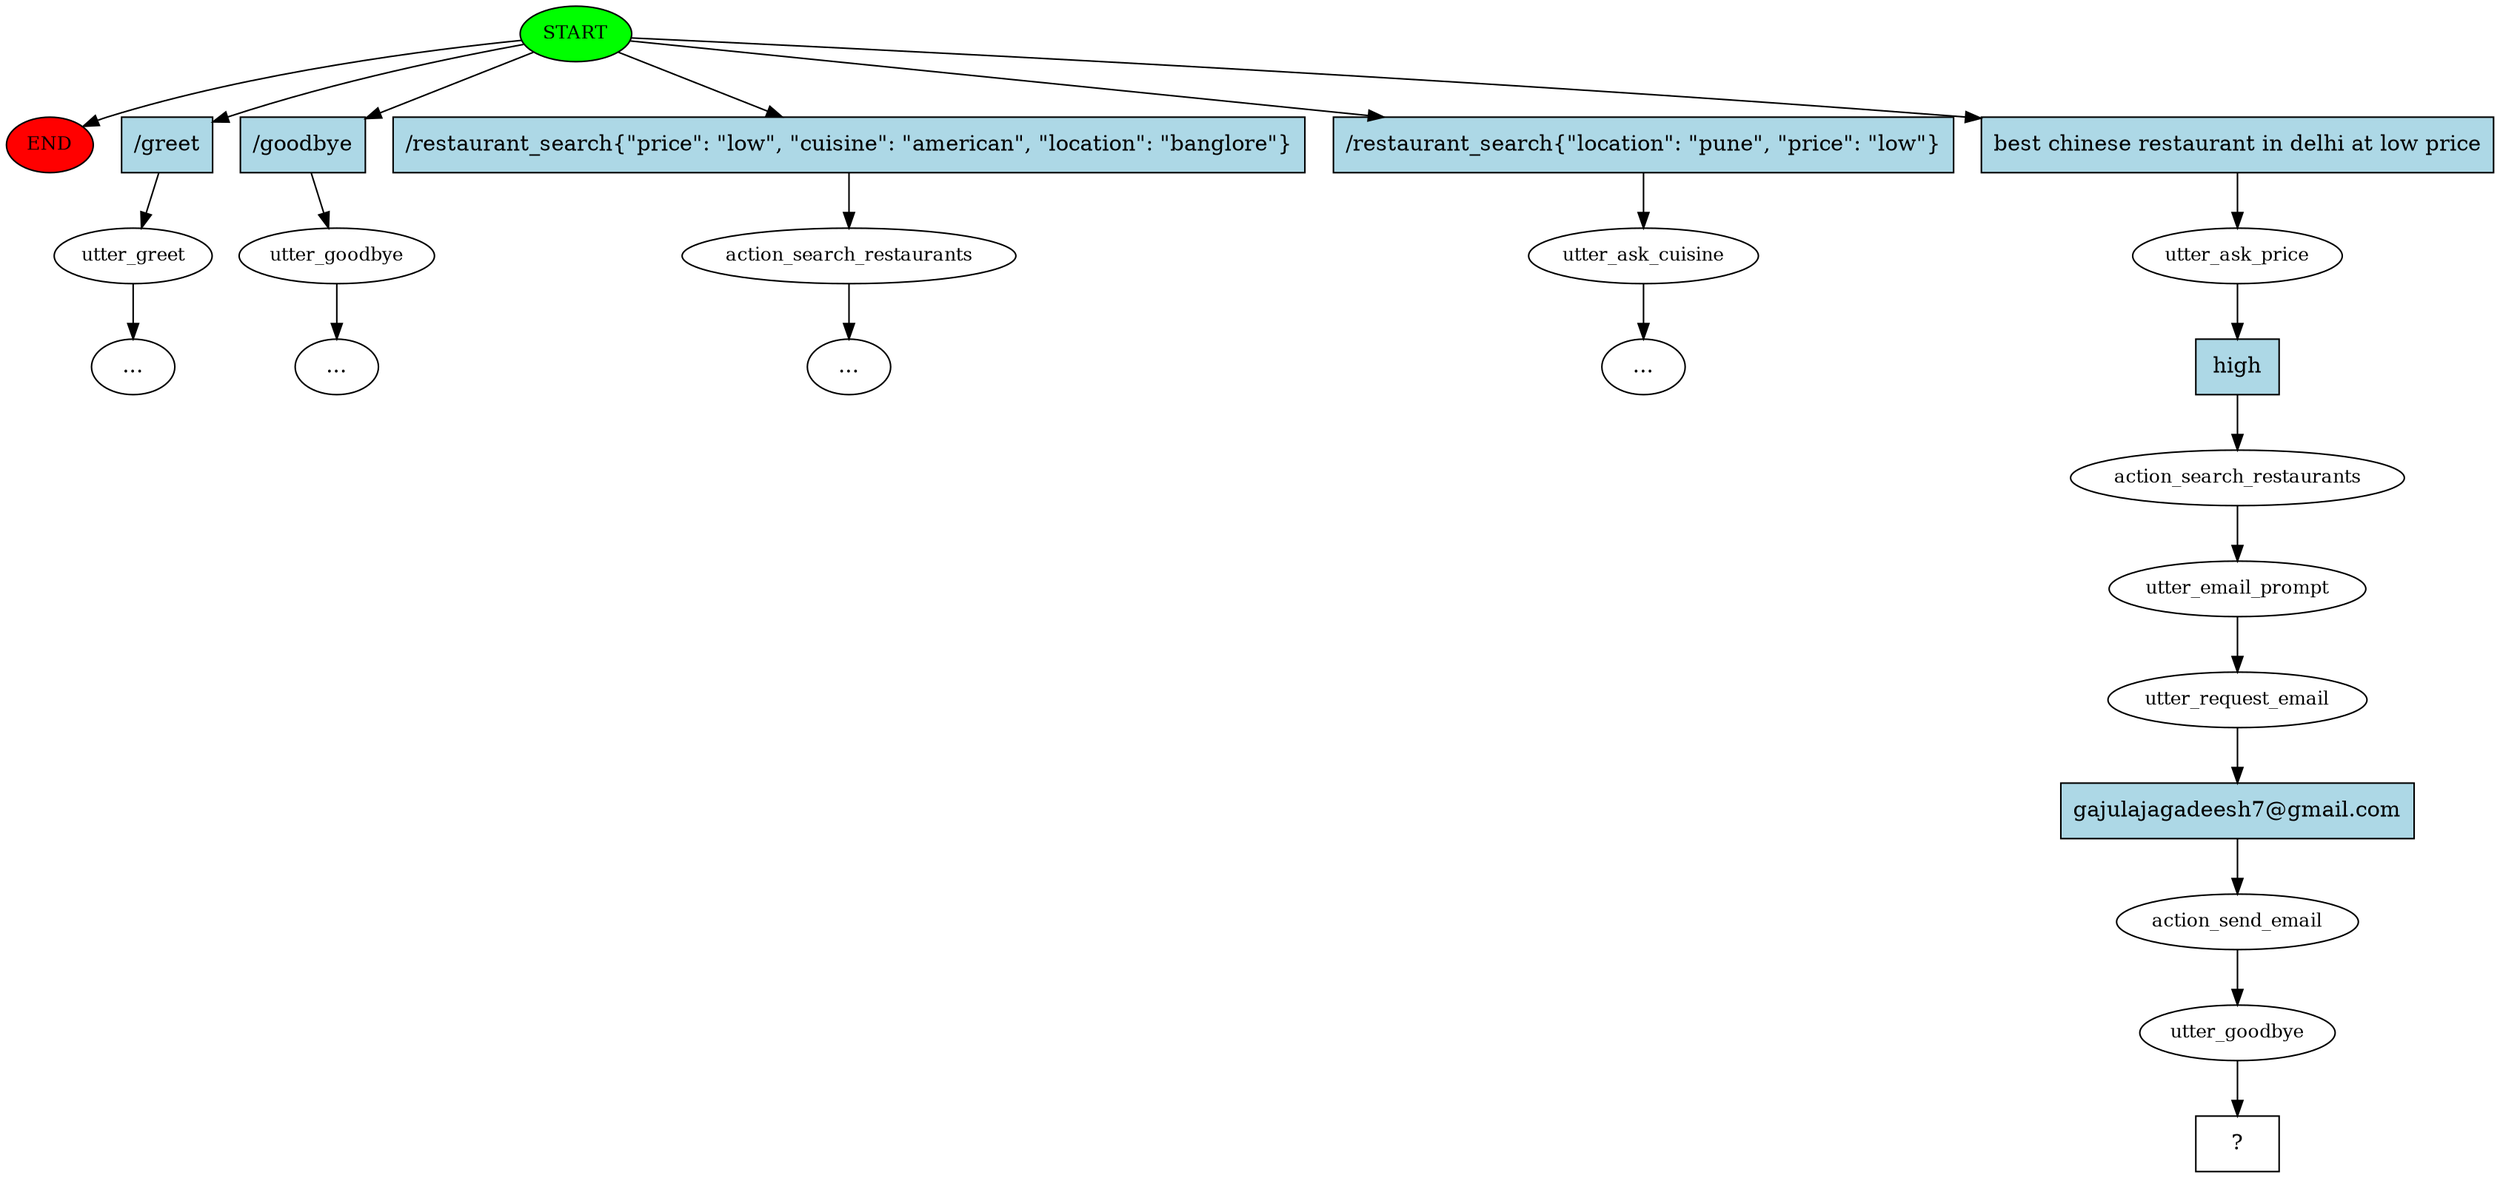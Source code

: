 digraph  {
0 [class="start active", fillcolor=green, fontsize=12, label=START, style=filled];
"-1" [class=end, fillcolor=red, fontsize=12, label=END, style=filled];
1 [class="", fontsize=12, label=utter_greet];
12 [class="", fontsize=12, label=utter_goodbye];
"-14" [class=ellipsis, label="..."];
18 [class="", fontsize=12, label=action_search_restaurants];
"-20" [class=ellipsis, label="..."];
19 [class="", fontsize=12, label=utter_ask_cuisine];
"-21" [class=ellipsis, label="..."];
"-29" [class=ellipsis, label="..."];
28 [class=active, fontsize=12, label=utter_ask_price];
29 [class=active, fontsize=12, label=action_search_restaurants];
30 [class=active, fontsize=12, label=utter_email_prompt];
31 [class=active, fontsize=12, label=utter_request_email];
32 [class=active, fontsize=12, label=action_send_email];
33 [class=active, fontsize=12, label=utter_goodbye];
34 [class="intent dashed active", label="  ?  ", shape=rect];
35 [class=intent, fillcolor=lightblue, label="/greet", shape=rect, style=filled];
36 [class=intent, fillcolor=lightblue, label="/goodbye", shape=rect, style=filled];
37 [class=intent, fillcolor=lightblue, label="/restaurant_search{\"price\": \"low\", \"cuisine\": \"american\", \"location\": \"banglore\"}", shape=rect, style=filled];
38 [class=intent, fillcolor=lightblue, label="/restaurant_search{\"location\": \"pune\", \"price\": \"low\"}", shape=rect, style=filled];
39 [class="intent active", fillcolor=lightblue, label="best chinese restaurant in delhi at low price", shape=rect, style=filled];
40 [class="intent active", fillcolor=lightblue, label=high, shape=rect, style=filled];
41 [class="intent active", fillcolor=lightblue, label="gajulajagadeesh7@gmail.com", shape=rect, style=filled];
0 -> "-1"  [class="", key=NONE, label=""];
0 -> 35  [class="", key=0];
0 -> 36  [class="", key=0];
0 -> 37  [class="", key=0];
0 -> 38  [class="", key=0];
0 -> 39  [class=active, key=0];
1 -> "-29"  [class="", key=NONE, label=""];
12 -> "-14"  [class="", key=NONE, label=""];
18 -> "-20"  [class="", key=NONE, label=""];
19 -> "-21"  [class="", key=NONE, label=""];
28 -> 40  [class=active, key=0];
29 -> 30  [class=active, key=NONE, label=""];
30 -> 31  [class=active, key=NONE, label=""];
31 -> 41  [class=active, key=0];
32 -> 33  [class=active, key=NONE, label=""];
33 -> 34  [class=active, key=NONE, label=""];
35 -> 1  [class="", key=0];
36 -> 12  [class="", key=0];
37 -> 18  [class="", key=0];
38 -> 19  [class="", key=0];
39 -> 28  [class=active, key=0];
40 -> 29  [class=active, key=0];
41 -> 32  [class=active, key=0];
}

